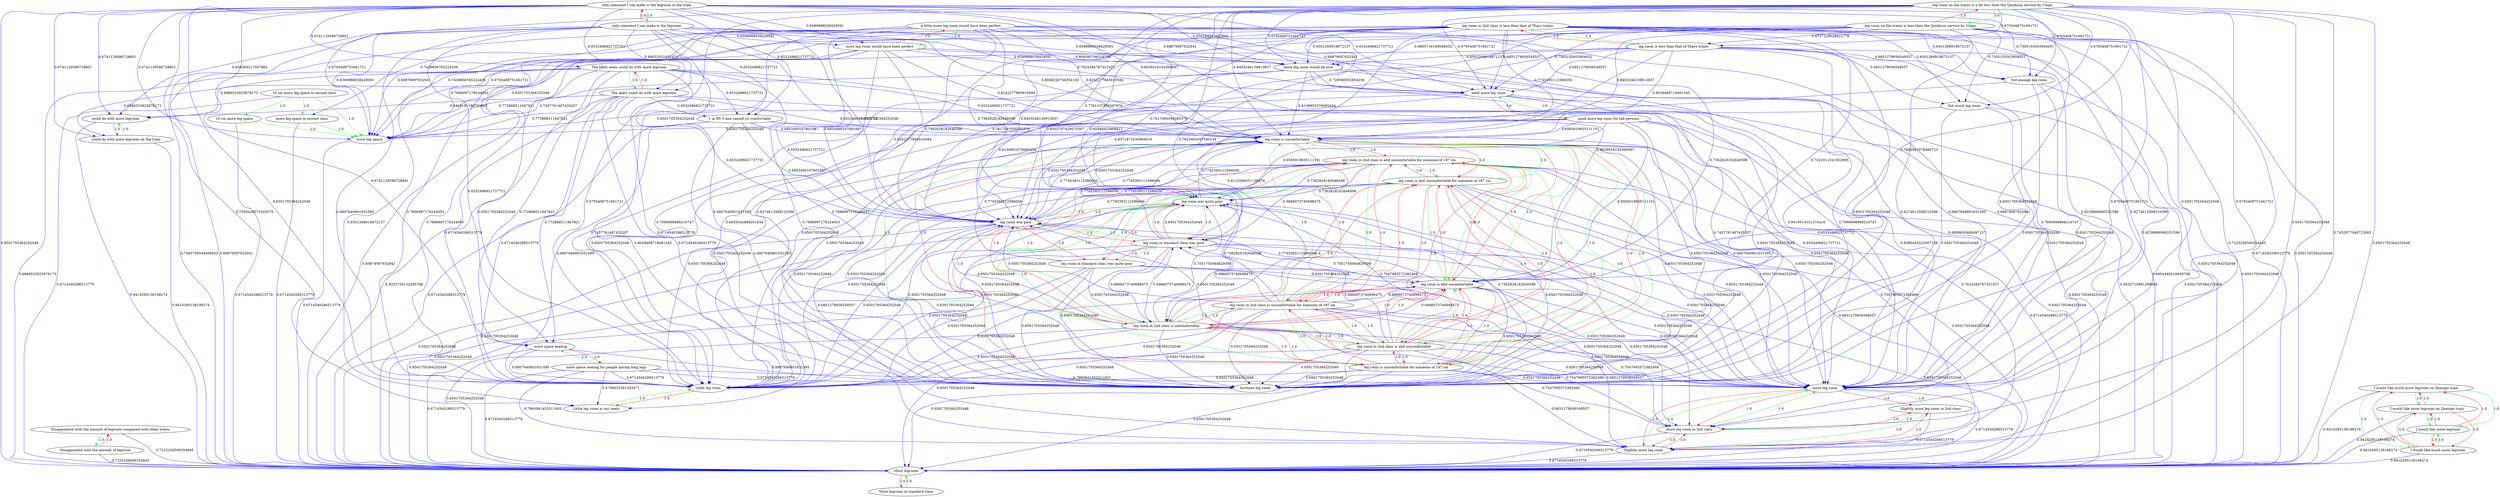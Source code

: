 digraph rawGraph {
"10 cm more leg space in second class";"more leg space in second class";"more leg space";"10 cm more leg space";"Disappointed with the amount of legroom compared with other trains";"Disappointed with the amount of legroom";"I 'm 6ft 5 and cannot sit comfortably";"I would like much more legroom on Quasigo train";"I would like more legroom on Quasigo train";"I would like more legroom";"I would like much more legroom";"Increase leg room";"Little leg room in our seats";"Little leg room";"More legroom";"More legroom in standard class";"Not enough leg room";"Not much leg room";"Slightly more leg room in 2nd class";"more leg room in 2nd class";"more leg room";"Slightly more leg room";"The table seats could do with more legroom";"The seats could do with more legroom";"a little more leg room would have been perfect";"more leg room would have been perfect";"could do with more legroom on the train";"could do with more legroom";"leg room in 2nd class is abit uncomfortable for someone of 187 cm";"leg room is abit uncomfortable for someone of 187 cm";"leg room is abit uncomfortable";"leg room is uncomfortable";"leg room is uncomfortable for someone of 187 cm";"leg room in 2nd class is abit uncomfortable";"leg room in 2nd class is uncomfortable";"leg room in 2nd class is uncomfortable for someone of 187 cm";"leg room in 2nd class is less than that of Thays trains";"leg room is less than that of Thays trains";"leg room in standard class was quite poor";"leg room in standard class was poor";"leg room was poor";"leg room was quite poor";"leg room on the trains is a lot less than the Quicksun service by Unigo";"leg room on the trains is less than the Quicksun service by Unigo";"more leg room would be nice";"more space seating for people having long legs";"more space seating";"need more leg room for tall persons";"need more leg room";"only comment I can make is the legroom in the train";"only comment I can make is the legroom";"10 cm more leg space in second class" -> "more leg space in second class" [label=1.0] [color=green]
"more leg space in second class" -> "more leg space" [label=1.0] [color=green]
"10 cm more leg space in second class" -> "10 cm more leg space" [label=1.0] [color=green]
"10 cm more leg space" -> "more leg space" [label=1.0] [color=green]
"10 cm more leg space in second class" -> "more leg space" [label=1.0] [color=green]
"Disappointed with the amount of legroom compared with other trains" -> "Disappointed with the amount of legroom" [label=1.0] [color=green]
"Disappointed with the amount of legroom" -> "Disappointed with the amount of legroom compared with other trains" [label=1.0] [color=red]
"I would like much more legroom on Quasigo train" -> "I would like more legroom on Quasigo train" [label=1.0] [color=green]
"I would like more legroom on Quasigo train" -> "I would like more legroom" [label=1.0] [color=green]
"I would like much more legroom on Quasigo train" -> "I would like much more legroom" [label=1.0] [color=green]
"I would like much more legroom" -> "I would like more legroom" [label=1.0] [color=green]
"I would like much more legroom on Quasigo train" -> "I would like more legroom" [label=1.0] [color=green]
"I would like more legroom on Quasigo train" -> "I would like much more legroom on Quasigo train" [label=1.0] [color=red]
"I would like more legroom on Quasigo train" -> "I would like much more legroom" [label=1.0] [color=red]
"I would like more legroom" -> "I would like much more legroom on Quasigo train" [label=1.0] [color=red]
"I would like more legroom" -> "I would like more legroom on Quasigo train" [label=1.0] [color=red]
"I would like more legroom" -> "I would like much more legroom" [label=1.0] [color=red]
"I would like much more legroom" -> "I would like much more legroom on Quasigo train" [label=1.0] [color=red]
"I would like much more legroom" -> "I would like more legroom on Quasigo train" [label=1.0] [color=red]
"I 'm 6ft 5 and cannot sit comfortably" -> "Increase leg room" [label=0.6807640801631595] [color=blue]
"Little leg room in our seats" -> "Little leg room" [label=1.0] [color=green]
"Little leg room" -> "Little leg room in our seats" [label=1.0] [color=red]
"I 'm 6ft 5 and cannot sit comfortably" -> "Little leg room" [label=0.6807640801631595] [color=blue]
"Disappointed with the amount of legroom" -> "More legroom" [label=0.7223256500354845] [color=blue]
"more leg space" -> "More legroom" [label=0.6714540286513779] [color=blue]
"I would like more legroom" -> "More legroom" [label=0.9410295138198274] [color=blue]
"10 cm more leg space in second class" -> "More legroom" [label=0.6714540286513779] [color=blue]
"more leg space in second class" -> "More legroom" [label=0.6714540286513779] [color=blue]
"10 cm more leg space" -> "More legroom" [label=0.6714540286513779] [color=blue]
"Disappointed with the amount of legroom compared with other trains" -> "More legroom" [label=0.7223256500354845] [color=blue]
"More legroom in standard class" -> "More legroom" [label=1.0] [color=green]
"More legroom" -> "More legroom in standard class" [label=1.0] [color=red]
"Not enough leg room" -> "Increase leg room" [label=0.6501705364252048] [color=blue]
"Not enough leg room" -> "Little leg room" [label=0.6501705364252048] [color=blue]
"Not much leg room" -> "Increase leg room" [label=0.6501705364252048] [color=blue]
"Not much leg room" -> "Little leg room" [label=0.6501705364252048] [color=blue]
"Slightly more leg room in 2nd class" -> "more leg room in 2nd class" [label=1.0] [color=green]
"more leg room in 2nd class" -> "more leg room" [label=1.0] [color=green]
"Slightly more leg room in 2nd class" -> "Slightly more leg room" [label=1.0] [color=green]
"Slightly more leg room" -> "more leg room" [label=1.0] [color=green]
"Slightly more leg room in 2nd class" -> "more leg room" [label=1.0] [color=green]
"more leg room in 2nd class" -> "Slightly more leg room in 2nd class" [label=1.0] [color=red]
"more leg room in 2nd class" -> "Slightly more leg room" [label=1.0] [color=red]
"more leg room" -> "Slightly more leg room in 2nd class" [label=1.0] [color=red]
"more leg room" -> "more leg room in 2nd class" [label=1.0] [color=red]
"more leg room" -> "Slightly more leg room" [label=1.0] [color=red]
"Slightly more leg room" -> "Slightly more leg room in 2nd class" [label=1.0] [color=red]
"Slightly more leg room" -> "more leg room in 2nd class" [label=1.0] [color=red]
"more leg room" -> "More legroom" [label=0.6714540286513779] [color=blue]
"I 'm 6ft 5 and cannot sit comfortably" -> "more leg room" [label=0.6807640801631595] [color=blue]
"Not much leg room" -> "more leg room" [label=0.6501705364252048] [color=blue]
"Not enough leg room" -> "more leg room" [label=0.6501705364252048] [color=blue]
"Slightly more leg room in 2nd class" -> "More legroom" [label=0.6714540286513779] [color=blue]
"more leg room in 2nd class" -> "More legroom" [label=0.6714540286513779] [color=blue]
"Slightly more leg room" -> "More legroom" [label=0.6714540286513779] [color=blue]
"The table seats could do with more legroom" -> "The seats could do with more legroom" [label=1.0] [color=green]
"The seats could do with more legroom" -> "The table seats could do with more legroom" [label=1.0] [color=red]
"The seats could do with more legroom" -> "More legroom" [label=0.9353759132295788] [color=blue]
"The seats could do with more legroom" -> "more leg space" [label=0.772868511947821] [color=blue]
"The seats could do with more legroom" -> "I 'm 6ft 5 and cannot sit comfortably" [label=0.6532496821737721] [color=blue]
"a little more leg room would have been perfect" -> "more leg room would have been perfect" [label=1.0] [color=green]
"more leg room would have been perfect" -> "a little more leg room would have been perfect" [label=1.0] [color=red]
"more leg room would have been perfect" -> "More legroom" [label=0.69879097632941] [color=blue]
"more leg room would have been perfect" -> "more leg space" [label=0.7696997178244053] [color=blue]
"more leg room would have been perfect" -> "Increase leg room" [label=0.7696997178244053] [color=blue]
"more leg room would have been perfect" -> "Little leg room" [label=0.7696997178244053] [color=blue]
"a little more leg room would have been perfect" -> "Little leg room in our seats" [label=0.6501269918872137] [color=blue]
"more leg room would have been perfect" -> "more leg room" [label=0.9018513031375418] [color=blue]
"a little more leg room would have been perfect" -> "Slightly more leg room" [label=0.8028468718481345] [color=blue]
"a little more leg room would have been perfect" -> "Increase leg room" [label=0.7696997178244053] [color=blue]
"a little more leg room would have been perfect" -> "Little leg room" [label=0.7696997178244053] [color=blue]
"could do with more legroom on the train" -> "could do with more legroom" [label=1.0] [color=green]
"could do with more legroom" -> "could do with more legroom on the train" [label=1.0] [color=red]
"could do with more legroom" -> "More legroom" [label=0.9410295138198274] [color=blue]
"The seats could do with more legroom" -> "could do with more legroom" [label=0.8465191180701865] [color=blue]
"The table seats could do with more legroom" -> "could do with more legroom on the train" [label=0.6986533625878173] [color=blue]
"could do with more legroom on the train" -> "More legroom" [label=0.9410295138198274] [color=blue]
"leg room in 2nd class is abit uncomfortable for someone of 187 cm" -> "leg room is abit uncomfortable for someone of 187 cm" [label=1.0] [color=green]
"leg room is abit uncomfortable for someone of 187 cm" -> "leg room is abit uncomfortable" [label=1.0] [color=green]
"leg room is abit uncomfortable" -> "leg room is uncomfortable" [label=1.0] [color=green]
"leg room is abit uncomfortable for someone of 187 cm" -> "leg room is uncomfortable for someone of 187 cm" [label=1.0] [color=green]
"leg room is uncomfortable for someone of 187 cm" -> "leg room is uncomfortable" [label=1.0] [color=green]
"leg room in 2nd class is abit uncomfortable for someone of 187 cm" -> "leg room in 2nd class is abit uncomfortable" [label=1.0] [color=green]
"leg room in 2nd class is abit uncomfortable" -> "leg room is abit uncomfortable" [label=1.0] [color=green]
"leg room in 2nd class is abit uncomfortable" -> "leg room in 2nd class is uncomfortable" [label=1.0] [color=green]
"leg room in 2nd class is uncomfortable" -> "leg room is uncomfortable" [label=1.0] [color=green]
"leg room in 2nd class is abit uncomfortable for someone of 187 cm" -> "leg room in 2nd class is uncomfortable for someone of 187 cm" [label=1.0] [color=green]
"leg room in 2nd class is uncomfortable for someone of 187 cm" -> "leg room is uncomfortable for someone of 187 cm" [label=1.0] [color=green]
"leg room in 2nd class is uncomfortable for someone of 187 cm" -> "leg room in 2nd class is uncomfortable" [label=1.0] [color=green]
"leg room in 2nd class is abit uncomfortable for someone of 187 cm" -> "leg room is abit uncomfortable" [label=1.0] [color=green]
"leg room in 2nd class is abit uncomfortable for someone of 187 cm" -> "leg room is uncomfortable for someone of 187 cm" [label=1.0] [color=green]
"leg room in 2nd class is abit uncomfortable for someone of 187 cm" -> "leg room in 2nd class is uncomfortable" [label=1.0] [color=green]
"leg room is abit uncomfortable for someone of 187 cm" -> "leg room is uncomfortable" [label=1.0] [color=green]
"leg room in 2nd class is abit uncomfortable" -> "leg room is uncomfortable" [label=1.0] [color=green]
"leg room in 2nd class is uncomfortable for someone of 187 cm" -> "leg room is uncomfortable" [label=1.0] [color=green]
"leg room in 2nd class is abit uncomfortable for someone of 187 cm" -> "leg room is uncomfortable" [label=1.0] [color=green]
"leg room is abit uncomfortable for someone of 187 cm" -> "leg room in 2nd class is abit uncomfortable for someone of 187 cm" [label=1.0] [color=red]
"leg room is abit uncomfortable for someone of 187 cm" -> "leg room in 2nd class is abit uncomfortable" [label=1.0] [color=red]
"leg room is abit uncomfortable for someone of 187 cm" -> "leg room in 2nd class is uncomfortable" [label=1.0] [color=red]
"leg room is abit uncomfortable for someone of 187 cm" -> "leg room in 2nd class is uncomfortable for someone of 187 cm" [label=1.0] [color=red]
"leg room is abit uncomfortable" -> "leg room in 2nd class is abit uncomfortable for someone of 187 cm" [label=1.0] [color=red]
"leg room is abit uncomfortable" -> "leg room is abit uncomfortable for someone of 187 cm" [label=1.0] [color=red]
"leg room is abit uncomfortable" -> "leg room is uncomfortable for someone of 187 cm" [label=1.0] [color=red]
"leg room is abit uncomfortable" -> "leg room in 2nd class is abit uncomfortable" [label=1.0] [color=red]
"leg room is abit uncomfortable" -> "leg room in 2nd class is uncomfortable" [label=1.0] [color=red]
"leg room is abit uncomfortable" -> "leg room in 2nd class is uncomfortable for someone of 187 cm" [label=1.0] [color=red]
"leg room is uncomfortable" -> "leg room in 2nd class is abit uncomfortable for someone of 187 cm" [label=1.0] [color=red]
"leg room is uncomfortable" -> "leg room is abit uncomfortable for someone of 187 cm" [label=1.0] [color=red]
"leg room is uncomfortable" -> "leg room is abit uncomfortable" [label=1.0] [color=red]
"leg room is uncomfortable" -> "leg room is uncomfortable for someone of 187 cm" [label=1.0] [color=red]
"leg room is uncomfortable" -> "leg room in 2nd class is abit uncomfortable" [label=1.0] [color=red]
"leg room is uncomfortable" -> "leg room in 2nd class is uncomfortable" [label=1.0] [color=red]
"leg room is uncomfortable" -> "leg room in 2nd class is uncomfortable for someone of 187 cm" [label=1.0] [color=red]
"leg room is uncomfortable for someone of 187 cm" -> "leg room in 2nd class is abit uncomfortable for someone of 187 cm" [label=1.0] [color=red]
"leg room is uncomfortable for someone of 187 cm" -> "leg room is abit uncomfortable for someone of 187 cm" [label=1.0] [color=red]
"leg room is uncomfortable for someone of 187 cm" -> "leg room is abit uncomfortable" [label=1.0] [color=red]
"leg room is uncomfortable for someone of 187 cm" -> "leg room in 2nd class is abit uncomfortable" [label=1.0] [color=red]
"leg room is uncomfortable for someone of 187 cm" -> "leg room in 2nd class is uncomfortable" [label=1.0] [color=red]
"leg room is uncomfortable for someone of 187 cm" -> "leg room in 2nd class is uncomfortable for someone of 187 cm" [label=1.0] [color=red]
"leg room in 2nd class is abit uncomfortable" -> "leg room in 2nd class is abit uncomfortable for someone of 187 cm" [label=1.0] [color=red]
"leg room in 2nd class is abit uncomfortable" -> "leg room is abit uncomfortable for someone of 187 cm" [label=1.0] [color=red]
"leg room in 2nd class is abit uncomfortable" -> "leg room is uncomfortable for someone of 187 cm" [label=1.0] [color=red]
"leg room in 2nd class is abit uncomfortable" -> "leg room in 2nd class is uncomfortable for someone of 187 cm" [label=1.0] [color=red]
"leg room in 2nd class is uncomfortable" -> "leg room in 2nd class is abit uncomfortable for someone of 187 cm" [label=1.0] [color=red]
"leg room in 2nd class is uncomfortable" -> "leg room is abit uncomfortable for someone of 187 cm" [label=1.0] [color=red]
"leg room in 2nd class is uncomfortable" -> "leg room is abit uncomfortable" [label=1.0] [color=red]
"leg room in 2nd class is uncomfortable" -> "leg room is uncomfortable for someone of 187 cm" [label=1.0] [color=red]
"leg room in 2nd class is uncomfortable" -> "leg room in 2nd class is abit uncomfortable" [label=1.0] [color=red]
"leg room in 2nd class is uncomfortable" -> "leg room in 2nd class is uncomfortable for someone of 187 cm" [label=1.0] [color=red]
"leg room in 2nd class is uncomfortable for someone of 187 cm" -> "leg room in 2nd class is abit uncomfortable for someone of 187 cm" [label=1.0] [color=red]
"leg room in 2nd class is uncomfortable for someone of 187 cm" -> "leg room is abit uncomfortable for someone of 187 cm" [label=1.0] [color=red]
"leg room in 2nd class is uncomfortable for someone of 187 cm" -> "leg room is abit uncomfortable" [label=1.0] [color=red]
"leg room in 2nd class is uncomfortable for someone of 187 cm" -> "leg room in 2nd class is abit uncomfortable" [label=1.0] [color=red]
"leg room is uncomfortable" -> "more leg room" [label=0.6501705364252048] [color=blue]
"leg room is uncomfortable for someone of 187 cm" -> "Slightly more leg room" [label=0.6851279936549557] [color=blue]
"leg room in 2nd class is uncomfortable" -> "more leg room in 2nd class" [label=0.7047995572382469] [color=blue]
"more leg room would have been perfect" -> "leg room is uncomfortable" [label=0.8242277885910584] [color=blue]
"a little more leg room would have been perfect" -> "leg room is abit uncomfortable" [label=0.7362828182646598] [color=blue]
"leg room is uncomfortable" -> "Increase leg room" [label=0.6501705364252048] [color=blue]
"I 'm 6ft 5 and cannot sit comfortably" -> "leg room is uncomfortable" [label=0.6853490107601687] [color=blue]
"leg room is uncomfortable" -> "Little leg room" [label=0.6501705364252048] [color=blue]
"leg room in 2nd class is abit uncomfortable for someone of 187 cm" -> "more leg room in 2nd class" [label=0.7047995572382469] [color=blue]
"leg room in 2nd class is abit uncomfortable for someone of 187 cm" -> "Increase leg room" [label=0.6501705364252048] [color=blue]
"leg room in 2nd class is abit uncomfortable for someone of 187 cm" -> "Slightly more leg room" [label=0.6851279936549557] [color=blue]
"leg room in 2nd class is abit uncomfortable for someone of 187 cm" -> "Little leg room" [label=0.6501705364252048] [color=blue]
"leg room in 2nd class is abit uncomfortable for someone of 187 cm" -> "more leg room" [label=0.6501705364252048] [color=blue]
"leg room is abit uncomfortable for someone of 187 cm" -> "Increase leg room" [label=0.6501705364252048] [color=blue]
"leg room is abit uncomfortable for someone of 187 cm" -> "Little leg room" [label=0.6501705364252048] [color=blue]
"leg room is abit uncomfortable" -> "Increase leg room" [label=0.6501705364252048] [color=blue]
"leg room is abit uncomfortable" -> "Little leg room" [label=0.6501705364252048] [color=blue]
"leg room is abit uncomfortable" -> "more leg room" [label=0.6501705364252048] [color=blue]
"leg room in 2nd class is less than that of Thays trains" -> "leg room is less than that of Thays trains" [label=1.0] [color=green]
"leg room is less than that of Thays trains" -> "leg room in 2nd class is less than that of Thays trains" [label=1.0] [color=red]
"leg room is less than that of Thays trains" -> "Not enough leg room" [label=0.6851279936549557] [color=blue]
"leg room is less than that of Thays trains" -> "more leg room" [label=0.7990698968216747] [color=blue]
"leg room in 2nd class is less than that of Thays trains" -> "more leg room in 2nd class" [label=0.8239898080251596] [color=blue]
"leg room in 2nd class is less than that of Thays trains" -> "Slightly more leg room" [label=0.7223256500354845] [color=blue]
"leg room is less than that of Thays trains" -> "leg room is uncomfortable" [label=0.8028468718481345] [color=blue]
"leg room in 2nd class is less than that of Thays trains" -> "leg room is abit uncomfortable" [label=0.7422911241922985] [color=blue]
"leg room in 2nd class is less than that of Thays trains" -> "leg room in 2nd class is uncomfortable" [label=0.8115506251138476] [color=blue]
"leg room in 2nd class is less than that of Thays trains" -> "more leg space in second class" [label=0.7439856765224436] [color=blue]
"leg room is less than that of Thays trains" -> "Increase leg room" [label=0.7990698968216747] [color=blue]
"leg room is less than that of Thays trains" -> "Little leg room" [label=0.7990698968216747] [color=blue]
"leg room in 2nd class is less than that of Thays trains" -> "Little leg room in our seats" [label=0.6655542888201834] [color=blue]
"leg room is less than that of Thays trains" -> "Not much leg room" [label=0.6851279936549557] [color=blue]
"leg room in 2nd class is less than that of Thays trains" -> "more leg room" [label=0.8239898080251596] [color=blue]
"leg room in standard class was quite poor" -> "leg room in standard class was poor" [label=1.0] [color=green]
"leg room in standard class was poor" -> "leg room was poor" [label=1.0] [color=green]
"leg room in standard class was quite poor" -> "leg room was quite poor" [label=1.0] [color=green]
"leg room was quite poor" -> "leg room was poor" [label=1.0] [color=green]
"leg room in standard class was quite poor" -> "leg room was poor" [label=1.0] [color=green]
"leg room in standard class was poor" -> "leg room in standard class was quite poor" [label=1.0] [color=red]
"leg room in standard class was poor" -> "leg room was quite poor" [label=1.0] [color=red]
"leg room was poor" -> "leg room in standard class was quite poor" [label=1.0] [color=red]
"leg room was poor" -> "leg room in standard class was poor" [label=1.0] [color=red]
"leg room was poor" -> "leg room was quite poor" [label=1.0] [color=red]
"leg room was quite poor" -> "leg room in standard class was quite poor" [label=1.0] [color=red]
"leg room was quite poor" -> "leg room in standard class was poor" [label=1.0] [color=red]
"leg room was poor" -> "more leg room" [label=0.6501705364252048] [color=blue]
"leg room was poor" -> "leg room is uncomfortable" [label=0.7745393112586056] [color=blue]
"leg room is uncomfortable" -> "leg room was poor" [label=0.7745393112586056] [color=blue]
"leg room is uncomfortable for someone of 187 cm" -> "leg room was quite poor" [label=0.7362828182646598] [color=blue]
"leg room in 2nd class is uncomfortable" -> "leg room was quite poor" [label=0.7051755064829399] [color=blue]
"leg room in 2nd class is uncomfortable" -> "leg room in standard class was poor" [label=0.6866073740698475] [color=blue]
"leg room in standard class was poor" -> "leg room is abit uncomfortable" [label=0.7051755064829399] [color=blue]
"leg room in standard class was poor" -> "leg room in 2nd class is uncomfortable" [label=0.6866073740698475] [color=blue]
"more leg room would have been perfect" -> "leg room was poor" [label=0.8242277885910584] [color=blue]
"a little more leg room would have been perfect" -> "leg room was quite poor" [label=0.7362828182646598] [color=blue]
"leg room was poor" -> "Increase leg room" [label=0.6501705364252048] [color=blue]
"I 'm 6ft 5 and cannot sit comfortably" -> "leg room was poor" [label=0.6853490107601687] [color=blue]
"leg room was poor" -> "Little leg room" [label=0.6501705364252048] [color=blue]
"leg room is less than that of Thays trains" -> "leg room was poor" [label=0.8371871635969019] [color=blue]
"leg room in 2nd class is less than that of Thays trains" -> "leg room was quite poor" [label=0.7617093550265376] [color=blue]
"leg room in 2nd class is less than that of Thays trains" -> "leg room in standard class was poor" [label=0.7823462047590134] [color=blue]
"leg room in standard class was quite poor" -> "leg room is uncomfortable" [label=0.7745393112586056] [color=blue]
"leg room in standard class was quite poor" -> "Increase leg room" [label=0.6501705364252048] [color=blue]
"leg room in standard class was quite poor" -> "Little leg room" [label=0.6501705364252048] [color=blue]
"leg room in standard class was poor" -> "more leg room" [label=0.6501705364252048] [color=blue]
"leg room in standard class was poor" -> "leg room is uncomfortable" [label=0.7745393112586056] [color=blue]
"leg room in standard class was poor" -> "Increase leg room" [label=0.6501705364252048] [color=blue]
"leg room in standard class was poor" -> "Little leg room" [label=0.6501705364252048] [color=blue]
"leg room on the trains is a lot less than the Quicksun service by Unigo" -> "leg room on the trains is less than the Quicksun service by Unigo" [label=1.0] [color=green]
"leg room on the trains is less than the Quicksun service by Unigo" -> "leg room on the trains is a lot less than the Quicksun service by Unigo" [label=1.0] [color=red]
"leg room on the trains is less than the Quicksun service by Unigo" -> "Not enough leg room" [label=0.7305155003904051] [color=blue]
"leg room on the trains is less than the Quicksun service by Unigo" -> "more leg room" [label=0.8274613508210396] [color=blue]
"leg room on the trains is a lot less than the Quicksun service by Unigo" -> "Slightly more leg room" [label=0.7432977049723092] [color=blue]
"leg room on the trains is less than the Quicksun service by Unigo" -> "leg room is uncomfortable" [label=0.8403246139913657] [color=blue]
"leg room on the trains is a lot less than the Quicksun service by Unigo" -> "leg room is abit uncomfortable" [label=0.7692991978480723] [color=blue]
"leg room on the trains is less than the Quicksun service by Unigo" -> "leg room was poor" [label=0.8502707429075397] [color=blue]
"leg room on the trains is a lot less than the Quicksun service by Unigo" -> "leg room was quite poor" [label=0.7761337303397876] [color=blue]
"leg room on the trains is a lot less than the Quicksun service by Unigo" -> "leg room in standard class was poor" [label=0.65594923908812] [color=blue]
"leg room on the trains is less than the Quicksun service by Unigo" -> "more leg space" [label=0.6705408751661721] [color=blue]
"leg room on the trains is less than the Quicksun service by Unigo" -> "Increase leg room" [label=0.8274613508210396] [color=blue]
"leg room on the trains is less than the Quicksun service by Unigo" -> "Little leg room" [label=0.8274613508210396] [color=blue]
"leg room on the trains is less than the Quicksun service by Unigo" -> "Not much leg room" [label=0.7305155003904051] [color=blue]
"leg room on the trains is less than the Quicksun service by Unigo" -> "leg room is less than that of Thays trains" [label=0.6737328028621776] [color=blue]
"more leg room would be nice" -> "more leg room" [label=0.8899630488497157] [color=blue]
"more leg room would be nice" -> "leg room is uncomfortable" [label=0.8139853378685434] [color=blue]
"more leg room would be nice" -> "More legroom" [label=0.6954449310659708] [color=blue]
"leg room on the trains is less than the Quicksun service by Unigo" -> "more leg room would be nice" [label=0.6965716169586932] [color=blue]
"more leg room would be nice" -> "leg room was poor" [label=0.8139853378685434] [color=blue]
"more leg room would be nice" -> "more leg space" [label=0.7457761487435207] [color=blue]
"more leg room would have been perfect" -> "more leg room would be nice" [label=0.808385798316709] [color=blue]
"more leg room would be nice" -> "Increase leg room" [label=0.7457761487435207] [color=blue]
"more leg room would be nice" -> "Little leg room" [label=0.7457761487435207] [color=blue]
"leg room is less than that of Thays trains" -> "more leg room would be nice" [label=0.6501269918872137] [color=blue]
"more space seating for people having long legs" -> "more space seating" [label=1.0] [color=green]
"more space seating" -> "more space seating for people having long legs" [label=1.0] [color=red]
"more space seating for people having long legs" -> "Slightly more leg room" [label=0.7993941452511003] [color=blue]
"more space seating" -> "More legroom" [label=0.6714540286513779] [color=blue]
"more space seating" -> "Increase leg room" [label=0.6807640801631595] [color=blue]
"The seats could do with more legroom" -> "more space seating" [label=0.772868511947821] [color=blue]
"more space seating" -> "Little leg room" [label=0.6807640801631595] [color=blue]
"more space seating for people having long legs" -> "Little leg room in our seats" [label=0.6799353361583471] [color=blue]
"need more leg room for tall persons" -> "need more leg room" [label=1.0] [color=green]
"need more leg room" -> "need more leg room for tall persons" [label=1.0] [color=red]
"more leg room would be nice" -> "need more leg room" [label=0.728580502854256] [color=blue]
"need more leg room" -> "more leg room" [label=0.8380453222007158] [color=blue]
"need more leg room for tall persons" -> "Slightly more leg room" [label=0.7624284787351037] [color=blue]
"need more leg room for tall persons" -> "leg room is abit uncomfortable" [label=0.6565019655111101] [color=blue]
"need more leg room" -> "More legroom" [label=0.6835715861299956] [color=blue]
"leg room on the trains is less than the Quicksun service by Unigo" -> "need more leg room" [label=0.7305155003904051] [color=blue]
"need more leg room for tall persons" -> "leg room was quite poor" [label=0.6565019655111101] [color=blue]
"need more leg room" -> "more leg space" [label=0.6501705364252048] [color=blue]
"more leg room would have been perfect" -> "need more leg room" [label=0.7624284787351037] [color=blue]
"need more leg room" -> "Increase leg room" [label=0.6501705364252048] [color=blue]
"need more leg room" -> "Little leg room" [label=0.6501705364252048] [color=blue]
"leg room is less than that of Thays trains" -> "need more leg room" [label=0.6851279936549557] [color=blue]
"only comment I can make is the legroom in the train" -> "only comment I can make is the legroom" [label=1.0] [color=green]
"only comment I can make is the legroom" -> "only comment I can make is the legroom in the train" [label=1.0] [color=red]
"only comment I can make is the legroom" -> "could do with more legroom" [label=0.656284217057865] [color=blue]
"only comment I can make is the legroom" -> "more leg room" [label=0.6807640801631595] [color=blue]
"only comment I can make is the legroom" -> "leg room is uncomfortable" [label=0.6948256756354192] [color=blue]
"only comment I can make is the legroom in the train" -> "leg room is abit uncomfortable" [label=0.6639516132360097] [color=blue]
"only comment I can make is the legroom" -> "More legroom" [label=0.7483756544469453] [color=blue]
"only comment I can make is the legroom" -> "leg room was poor" [label=0.6853490107601687] [color=blue]
"only comment I can make is the legroom" -> "more leg room would have been perfect" [label=0.6589888038429591] [color=blue]
"only comment I can make is the legroom" -> "Increase leg room" [label=0.6807640801631595] [color=blue]
"only comment I can make is the legroom" -> "The seats could do with more legroom" [label=0.6803203245242471] [color=blue]
"only comment I can make is the legroom in the train" -> "The table seats could do with more legroom" [label=0.6741129586728801] [color=blue]
"only comment I can make is the legroom" -> "Little leg room" [label=0.6807640801631595] [color=blue]
"only comment I can make is the legroom in the train" -> "Little leg room in our seats" [label=0.7059428573345078] [color=blue]
"I 'm 6ft 5 and cannot sit comfortably" -> "More legroom" [label=0.6714540286513779] [color=blue]
"I would like much more legroom on Quasigo train" -> "More legroom" [label=0.9410295138198274] [color=blue]
"I would like more legroom on Quasigo train" -> "More legroom" [label=0.9410295138198274] [color=blue]
"I would like much more legroom" -> "More legroom" [label=0.9410295138198274] [color=blue]
"Not enough leg room" -> "More legroom" [label=0.6501705364252048] [color=blue]
"Not much leg room" -> "More legroom" [label=0.6501705364252048] [color=blue]
"The table seats could do with more legroom" -> "More legroom" [label=0.6986533625878173] [color=blue]
"The table seats could do with more legroom" -> "more leg space" [label=0.772868511947821] [color=blue]
"The table seats could do with more legroom" -> "more space seating" [label=0.772868511947821] [color=blue]
"The table seats could do with more legroom" -> "could do with more legroom" [label=0.6986533625878173] [color=blue]
"The table seats could do with more legroom" -> "I 'm 6ft 5 and cannot sit comfortably" [label=0.6532496821737721] [color=blue]
"The seats could do with more legroom" -> "leg room is uncomfortable" [label=0.6532496821737721] [color=blue]
"The seats could do with more legroom" -> "leg room was poor" [label=0.6532496821737721] [color=blue]
"The seats could do with more legroom" -> "Increase leg room" [label=0.6714540286513779] [color=blue]
"The seats could do with more legroom" -> "Little leg room" [label=0.6714540286513779] [color=blue]
"The seats could do with more legroom" -> "more leg room" [label=0.6532496821737721] [color=blue]
"a little more leg room would have been perfect" -> "leg room is uncomfortable" [label=0.8242277885910584] [color=blue]
"a little more leg room would have been perfect" -> "More legroom" [label=0.69879097632941] [color=blue]
"a little more leg room would have been perfect" -> "leg room was poor" [label=0.7362828182646598] [color=blue]
"a little more leg room would have been perfect" -> "more leg space" [label=0.69879097632941] [color=blue]
"a little more leg room would have been perfect" -> "need more leg room" [label=0.69879097632941] [color=blue]
"a little more leg room would have been perfect" -> "more leg room would be nice" [label=0.69879097632941] [color=blue]
"a little more leg room would have been perfect" -> "more leg room" [label=0.69879097632941] [color=blue]
"leg room in 2nd class is abit uncomfortable for someone of 187 cm" -> "More legroom" [label=0.6714540286513779] [color=blue]
"leg room in 2nd class is abit uncomfortable for someone of 187 cm" -> "leg room was poor" [label=0.7745393112586056] [color=blue]
"leg room in 2nd class is abit uncomfortable for someone of 187 cm" -> "leg room was quite poor" [label=0.7362828182646598] [color=blue]
"leg room in 2nd class is abit uncomfortable for someone of 187 cm" -> "leg room in standard class was poor" [label=0.6866073740698475] [color=blue]
"leg room is abit uncomfortable for someone of 187 cm" -> "leg room was poor" [label=0.7745393112586056] [color=blue]
"leg room is abit uncomfortable for someone of 187 cm" -> "leg room was quite poor" [label=0.7362828182646598] [color=blue]
"leg room is abit uncomfortable for someone of 187 cm" -> "Slightly more leg room" [label=0.6851279936549557] [color=blue]
"leg room is abit uncomfortable for someone of 187 cm" -> "more leg room" [label=0.6501705364252048] [color=blue]
"leg room is abit uncomfortable" -> "More legroom" [label=0.6501705364252048] [color=blue]
"leg room is abit uncomfortable" -> "leg room was poor" [label=0.7745393112586056] [color=blue]
"leg room is uncomfortable" -> "More legroom" [label=0.6501705364252048] [color=blue]
"leg room is uncomfortable for someone of 187 cm" -> "More legroom" [label=0.6501705364252048] [color=blue]
"leg room is uncomfortable for someone of 187 cm" -> "leg room was poor" [label=0.6501705364252048] [color=blue]
"leg room is uncomfortable for someone of 187 cm" -> "Increase leg room" [label=0.6501705364252048] [color=blue]
"leg room is uncomfortable for someone of 187 cm" -> "Little leg room" [label=0.6501705364252048] [color=blue]
"leg room is uncomfortable for someone of 187 cm" -> "more leg room" [label=0.6501705364252048] [color=blue]
"leg room in 2nd class is abit uncomfortable" -> "More legroom" [label=0.6501705364252048] [color=blue]
"leg room in 2nd class is abit uncomfortable" -> "leg room was poor" [label=0.6501705364252048] [color=blue]
"leg room in 2nd class is abit uncomfortable" -> "more leg room in 2nd class" [label=0.7047995572382469] [color=blue]
"leg room in 2nd class is abit uncomfortable" -> "leg room was quite poor" [label=0.7047995572382469] [color=blue]
"leg room in 2nd class is abit uncomfortable" -> "leg room in standard class was poor" [label=0.6866073740698475] [color=blue]
"leg room in 2nd class is abit uncomfortable" -> "Increase leg room" [label=0.6501705364252048] [color=blue]
"leg room in 2nd class is abit uncomfortable" -> "Little leg room" [label=0.6501705364252048] [color=blue]
"leg room in 2nd class is abit uncomfortable" -> "more leg room" [label=0.6501705364252048] [color=blue]
"leg room in 2nd class is uncomfortable" -> "More legroom" [label=0.6501705364252048] [color=blue]
"leg room in 2nd class is uncomfortable" -> "leg room was poor" [label=0.6501705364252048] [color=blue]
"leg room in 2nd class is uncomfortable" -> "leg room is abit uncomfortable" [label=0.6866073740698475] [color=blue]
"leg room in 2nd class is uncomfortable" -> "Increase leg room" [label=0.6501705364252048] [color=blue]
"leg room in 2nd class is uncomfortable" -> "Little leg room" [label=0.6501705364252048] [color=blue]
"leg room in 2nd class is uncomfortable" -> "more leg room" [label=0.6501705364252048] [color=blue]
"leg room in 2nd class is uncomfortable for someone of 187 cm" -> "More legroom" [label=0.6501705364252048] [color=blue]
"leg room in 2nd class is uncomfortable for someone of 187 cm" -> "leg room was poor" [label=0.6501705364252048] [color=blue]
"leg room in 2nd class is uncomfortable for someone of 187 cm" -> "more leg room in 2nd class" [label=0.7047995572382469] [color=blue]
"leg room in 2nd class is uncomfortable for someone of 187 cm" -> "leg room was quite poor" [label=0.7362828182646598] [color=blue]
"leg room in 2nd class is uncomfortable for someone of 187 cm" -> "leg room in standard class was poor" [label=0.6866073740698475] [color=blue]
"leg room in 2nd class is uncomfortable for someone of 187 cm" -> "leg room is abit uncomfortable" [label=0.6866073740698475] [color=blue]
"leg room in 2nd class is uncomfortable for someone of 187 cm" -> "Increase leg room" [label=0.6501705364252048] [color=blue]
"leg room in 2nd class is uncomfortable for someone of 187 cm" -> "Slightly more leg room" [label=0.6851279936549557] [color=blue]
"leg room in 2nd class is uncomfortable for someone of 187 cm" -> "Little leg room" [label=0.6501705364252048] [color=blue]
"leg room in 2nd class is uncomfortable for someone of 187 cm" -> "more leg room" [label=0.6501705364252048] [color=blue]
"leg room in 2nd class is less than that of Thays trains" -> "leg room is uncomfortable" [label=0.7745393112586056] [color=blue]
"leg room in 2nd class is less than that of Thays trains" -> "More legroom" [label=0.6714540286513779] [color=blue]
"leg room in 2nd class is less than that of Thays trains" -> "leg room was poor" [label=0.7617093550265376] [color=blue]
"leg room in 2nd class is less than that of Thays trains" -> "more leg space" [label=0.7439856765224436] [color=blue]
"leg room in 2nd class is less than that of Thays trains" -> "Increase leg room" [label=0.6501705364252048] [color=blue]
"leg room in 2nd class is less than that of Thays trains" -> "need more leg room" [label=0.6851279936549557] [color=blue]
"leg room in 2nd class is less than that of Thays trains" -> "Not enough leg room" [label=0.6501269918872137] [color=blue]
"leg room in 2nd class is less than that of Thays trains" -> "Not much leg room" [label=0.6501269918872137] [color=blue]
"leg room in 2nd class is less than that of Thays trains" -> "more leg room would be nice" [label=0.6501269918872137] [color=blue]
"leg room in 2nd class is less than that of Thays trains" -> "Little leg room" [label=0.6501705364252048] [color=blue]
"leg room is less than that of Thays trains" -> "More legroom" [label=0.6501705364252048] [color=blue]
"leg room is less than that of Thays trains" -> "more leg space" [label=0.6501705364252048] [color=blue]
"leg room in standard class was quite poor" -> "More legroom" [label=0.6501705364252048] [color=blue]
"leg room in standard class was quite poor" -> "leg room is abit uncomfortable" [label=0.6501705364252048] [color=blue]
"leg room in standard class was quite poor" -> "more leg room" [label=0.6501705364252048] [color=blue]
"leg room in standard class was quite poor" -> "leg room in 2nd class is uncomfortable" [label=0.6501705364252048] [color=blue]
"leg room in standard class was poor" -> "More legroom" [label=0.6501705364252048] [color=blue]
"leg room in standard class was poor" -> "more leg room in 2nd class" [label=0.6501705364252048] [color=blue]
"leg room in standard class was poor" -> "leg room was quite poor" [label=0.6501705364252048] [color=blue]
"leg room was poor" -> "More legroom" [label=0.6501705364252048] [color=blue]
"leg room was quite poor" -> "leg room is uncomfortable" [label=0.7745393112586056] [color=blue]
"leg room was quite poor" -> "More legroom" [label=0.6501705364252048] [color=blue]
"leg room was quite poor" -> "Increase leg room" [label=0.6501705364252048] [color=blue]
"leg room was quite poor" -> "Little leg room" [label=0.6501705364252048] [color=blue]
"leg room was quite poor" -> "more leg room" [label=0.6501705364252048] [color=blue]
"leg room on the trains is a lot less than the Quicksun service by Unigo" -> "more leg room would be nice" [label=0.6705408751661721] [color=blue]
"leg room on the trains is a lot less than the Quicksun service by Unigo" -> "Not enough leg room" [label=0.6705408751661721] [color=blue]
"leg room on the trains is a lot less than the Quicksun service by Unigo" -> "more leg room" [label=0.6705408751661721] [color=blue]
"leg room on the trains is a lot less than the Quicksun service by Unigo" -> "leg room is uncomfortable" [label=0.8403246139913657] [color=blue]
"leg room on the trains is a lot less than the Quicksun service by Unigo" -> "More legroom" [label=0.6501705364252048] [color=blue]
"leg room on the trains is a lot less than the Quicksun service by Unigo" -> "leg room was poor" [label=0.8403246139913657] [color=blue]
"leg room on the trains is a lot less than the Quicksun service by Unigo" -> "more leg room in 2nd class" [label=0.6501705364252048] [color=blue]
"leg room on the trains is a lot less than the Quicksun service by Unigo" -> "more leg space" [label=0.6705408751661721] [color=blue]
"leg room on the trains is a lot less than the Quicksun service by Unigo" -> "Increase leg room" [label=0.6705408751661721] [color=blue]
"leg room on the trains is a lot less than the Quicksun service by Unigo" -> "need more leg room" [label=0.6705408751661721] [color=blue]
"leg room on the trains is a lot less than the Quicksun service by Unigo" -> "Not much leg room" [label=0.6705408751661721] [color=blue]
"leg room on the trains is a lot less than the Quicksun service by Unigo" -> "Little leg room" [label=0.6705408751661721] [color=blue]
"leg room on the trains is a lot less than the Quicksun service by Unigo" -> "leg room is less than that of Thays trains" [label=0.6705408751661721] [color=blue]
"leg room on the trains is a lot less than the Quicksun service by Unigo" -> "leg room in 2nd class is uncomfortable" [label=0.6501705364252048] [color=blue]
"leg room on the trains is less than the Quicksun service by Unigo" -> "More legroom" [label=0.6501705364252048] [color=blue]
"more space seating for people having long legs" -> "more leg room" [label=0.7993941452511003] [color=blue]
"more space seating for people having long legs" -> "More legroom" [label=0.6714540286513779] [color=blue]
"more space seating for people having long legs" -> "Increase leg room" [label=0.6714540286513779] [color=blue]
"more space seating for people having long legs" -> "Little leg room" [label=0.6714540286513779] [color=blue]
"need more leg room for tall persons" -> "more leg room" [label=0.6501705364252048] [color=blue]
"need more leg room for tall persons" -> "leg room is uncomfortable" [label=0.6565019655111101] [color=blue]
"need more leg room for tall persons" -> "More legroom" [label=0.6501705364252048] [color=blue]
"need more leg room for tall persons" -> "leg room was poor" [label=0.6501705364252048] [color=blue]
"need more leg room for tall persons" -> "more leg space" [label=0.6501705364252048] [color=blue]
"need more leg room for tall persons" -> "Increase leg room" [label=0.6501705364252048] [color=blue]
"need more leg room for tall persons" -> "Little leg room" [label=0.6501705364252048] [color=blue]
"only comment I can make is the legroom in the train" -> "could do with more legroom on the train" [label=0.6741129586728801] [color=blue]
"only comment I can make is the legroom in the train" -> "could do with more legroom" [label=0.6741129586728801] [color=blue]
"only comment I can make is the legroom in the train" -> "more leg room" [label=0.6501705364252048] [color=blue]
"only comment I can make is the legroom in the train" -> "leg room is uncomfortable" [label=0.6639516132360097] [color=blue]
"only comment I can make is the legroom in the train" -> "More legroom" [label=0.6501705364252048] [color=blue]
"only comment I can make is the legroom in the train" -> "leg room was poor" [label=0.6501705364252048] [color=blue]
"only comment I can make is the legroom in the train" -> "more leg room would have been perfect" [label=0.6589888038429591] [color=blue]
"only comment I can make is the legroom in the train" -> "more leg space" [label=0.6741129586728801] [color=blue]
"only comment I can make is the legroom in the train" -> "more space seating" [label=0.6741129586728801] [color=blue]
"only comment I can make is the legroom in the train" -> "Increase leg room" [label=0.6501705364252048] [color=blue]
"only comment I can make is the legroom in the train" -> "The seats could do with more legroom" [label=0.6532496821737721] [color=blue]
"only comment I can make is the legroom in the train" -> "I 'm 6ft 5 and cannot sit comfortably" [label=0.6532496821737721] [color=blue]
"only comment I can make is the legroom in the train" -> "Little leg room" [label=0.6501705364252048] [color=blue]
"only comment I can make is the legroom" -> "more leg room would be nice" [label=0.6589888038429591] [color=blue]
"only comment I can make is the legroom" -> "more space seating" [label=0.6532496821737721] [color=blue]
"only comment I can make is the legroom" -> "more leg space" [label=0.6589888038429591] [color=blue]
"only comment I can make is the legroom" -> "I 'm 6ft 5 and cannot sit comfortably" [label=0.6532496821737721] [color=blue]
"only comment I can make is the legroom" -> "need more leg room" [label=0.6589888038429591] [color=blue]
"The table seats could do with more legroom" -> "more leg room" [label=0.6532496821737721] [color=blue]
"The table seats could do with more legroom" -> "leg room is uncomfortable" [label=0.6532496821737721] [color=blue]
"The table seats could do with more legroom" -> "leg room was poor" [label=0.6532496821737721] [color=blue]
"The table seats could do with more legroom" -> "Increase leg room" [label=0.6714540286513779] [color=blue]
"The table seats could do with more legroom" -> "Little leg room" [label=0.6714540286513779] [color=blue]
"leg room is abit uncomfortable for someone of 187 cm" -> "More legroom" [label=0.6501705364252048] [color=blue]
"leg room in standard class was quite poor" -> "more leg room in 2nd class" [label=0.6501705364252048] [color=blue]
"only comment I can make is the legroom in the train" -> "more leg room would be nice" [label=0.656284217057865] [color=blue]
"only comment I can make is the legroom in the train" -> "need more leg room" [label=0.6532496821737721] [color=blue]
}